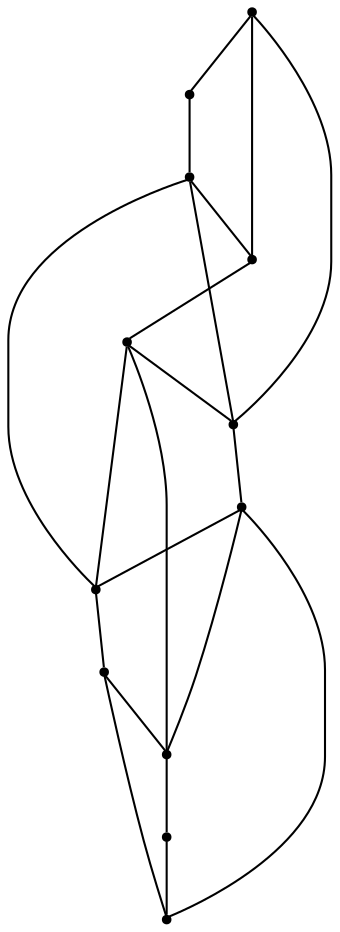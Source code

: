 graph {
  node [shape=point,comment="{\"directed\":false,\"doi\":\"10.4230/LIPIcs.GD.2024.32\",\"figure\":\"6 (4)\"}"]

  v0 [pos="1947.202135455319,1166.3206324474247"]
  v1 [pos="1947.202135455319,989.5204106622191"]
  v2 [pos="1829.3070899606091,989.5204106622191"]
  v3 [pos="1829.3070899606091,1166.3206324474245"]
  v4 [pos="1711.4119172742915,989.5204106622191"]
  v5 [pos="1711.4119172742915,1166.3206324474247"]
  v6 [pos="1593.516744587974,989.5204106622191"]
  v7 [pos="1593.5167445879742,1166.3206324474247"]
  v8 [pos="1475.6215719016566,989.5204106622191"]
  v9 [pos="1475.6215719016566,1166.3206324474247"]
  v10 [pos="1357.7265264069463,989.5204106622191"]
  v11 [pos="1357.7265264069463,1166.3206324474245"]

  v0 -- v1 [id="-1",pos="1947.202135455319,1166.3206324474247 1947.202135455319,989.5204106622191 1947.202135455319,989.5204106622191 1947.202135455319,989.5204106622191"]
  v11 -- v8 [id="-2",pos="1357.7265264069463,1166.3206324474245 1475.6215719016566,989.5204106622191 1475.6215719016566,989.5204106622191 1475.6215719016566,989.5204106622191"]
  v11 -- v6 [id="-3",pos="1357.7265264069463,1166.3206324474245 1593.516744587974,989.5204106622191 1593.516744587974,989.5204106622191 1593.516744587974,989.5204106622191"]
  v11 -- v10 [id="-4",pos="1357.7265264069463,1166.3206324474245 1357.7265264069463,989.5204106622191 1357.7265264069463,989.5204106622191 1357.7265264069463,989.5204106622191"]
  v10 -- v9 [id="-5",pos="1357.7265264069463,989.5204106622191 1475.6215719016566,1166.3206324474247 1475.6215719016566,1166.3206324474247 1475.6215719016566,1166.3206324474247"]
  v9 -- v8 [id="-6",pos="1475.6215719016566,1166.3206324474247 1475.6215719016566,989.5204106622191 1475.6215719016566,989.5204106622191 1475.6215719016566,989.5204106622191"]
  v9 -- v6 [id="-7",pos="1475.6215719016566,1166.3206324474247 1593.516744587974,989.5204106622191 1593.516744587974,989.5204106622191 1593.516744587974,989.5204106622191"]
  v9 -- v4 [id="-8",pos="1475.6215719016566,1166.3206324474247 1711.4119172742915,989.5204106622191 1711.4119172742915,989.5204106622191 1711.4119172742915,989.5204106622191"]
  v8 -- v7 [id="-9",pos="1475.6215719016566,989.5204106622191 1593.5167445879742,1166.3206324474247 1593.5167445879742,1166.3206324474247 1593.5167445879742,1166.3206324474247"]
  v7 -- v6 [id="-10",pos="1593.5167445879742,1166.3206324474247 1593.516744587974,989.5204106622191 1593.516744587974,989.5204106622191 1593.516744587974,989.5204106622191"]
  v7 -- v2 [id="-11",pos="1593.5167445879742,1166.3206324474247 1829.3070899606091,989.5204106622191 1829.3070899606091,989.5204106622191 1829.3070899606091,989.5204106622191"]
  v7 -- v4 [id="-12",pos="1593.5167445879742,1166.3206324474247 1711.4119172742915,989.5204106622191 1711.4119172742915,989.5204106622191 1711.4119172742915,989.5204106622191"]
  v6 -- v5 [id="-13",pos="1593.516744587974,989.5204106622191 1711.4119172742915,1166.3206324474247 1711.4119172742915,1166.3206324474247 1711.4119172742915,1166.3206324474247"]
  v5 -- v4 [id="-14",pos="1711.4119172742915,1166.3206324474247 1711.4119172742915,989.5204106622191 1711.4119172742915,989.5204106622191 1711.4119172742915,989.5204106622191"]
  v5 -- v2 [id="-15",pos="1711.4119172742915,1166.3206324474247 1829.3070899606091,989.5204106622191 1829.3070899606091,989.5204106622191 1829.3070899606091,989.5204106622191"]
  v5 -- v1 [id="-16",pos="1711.4119172742915,1166.3206324474247 1947.202135455319,989.5204106622191 1947.202135455319,989.5204106622191 1947.202135455319,989.5204106622191"]
  v4 -- v3 [id="-17",pos="1711.4119172742915,989.5204106622191 1829.3070899606091,1166.3206324474245 1829.3070899606091,1166.3206324474245 1829.3070899606091,1166.3206324474245"]
  v3 -- v1 [id="-18",pos="1829.3070899606091,1166.3206324474245 1947.202135455319,989.5204106622191 1947.202135455319,989.5204106622191 1947.202135455319,989.5204106622191"]
  v3 -- v2 [id="-19",pos="1829.3070899606091,1166.3206324474245 1829.3070899606091,989.5204106622191 1829.3070899606091,989.5204106622191 1829.3070899606091,989.5204106622191"]
  v2 -- v0 [id="-20",pos="1829.3070899606091,989.5204106622191 1947.202135455319,1166.3206324474247 1947.202135455319,1166.3206324474247 1947.202135455319,1166.3206324474247"]
}
